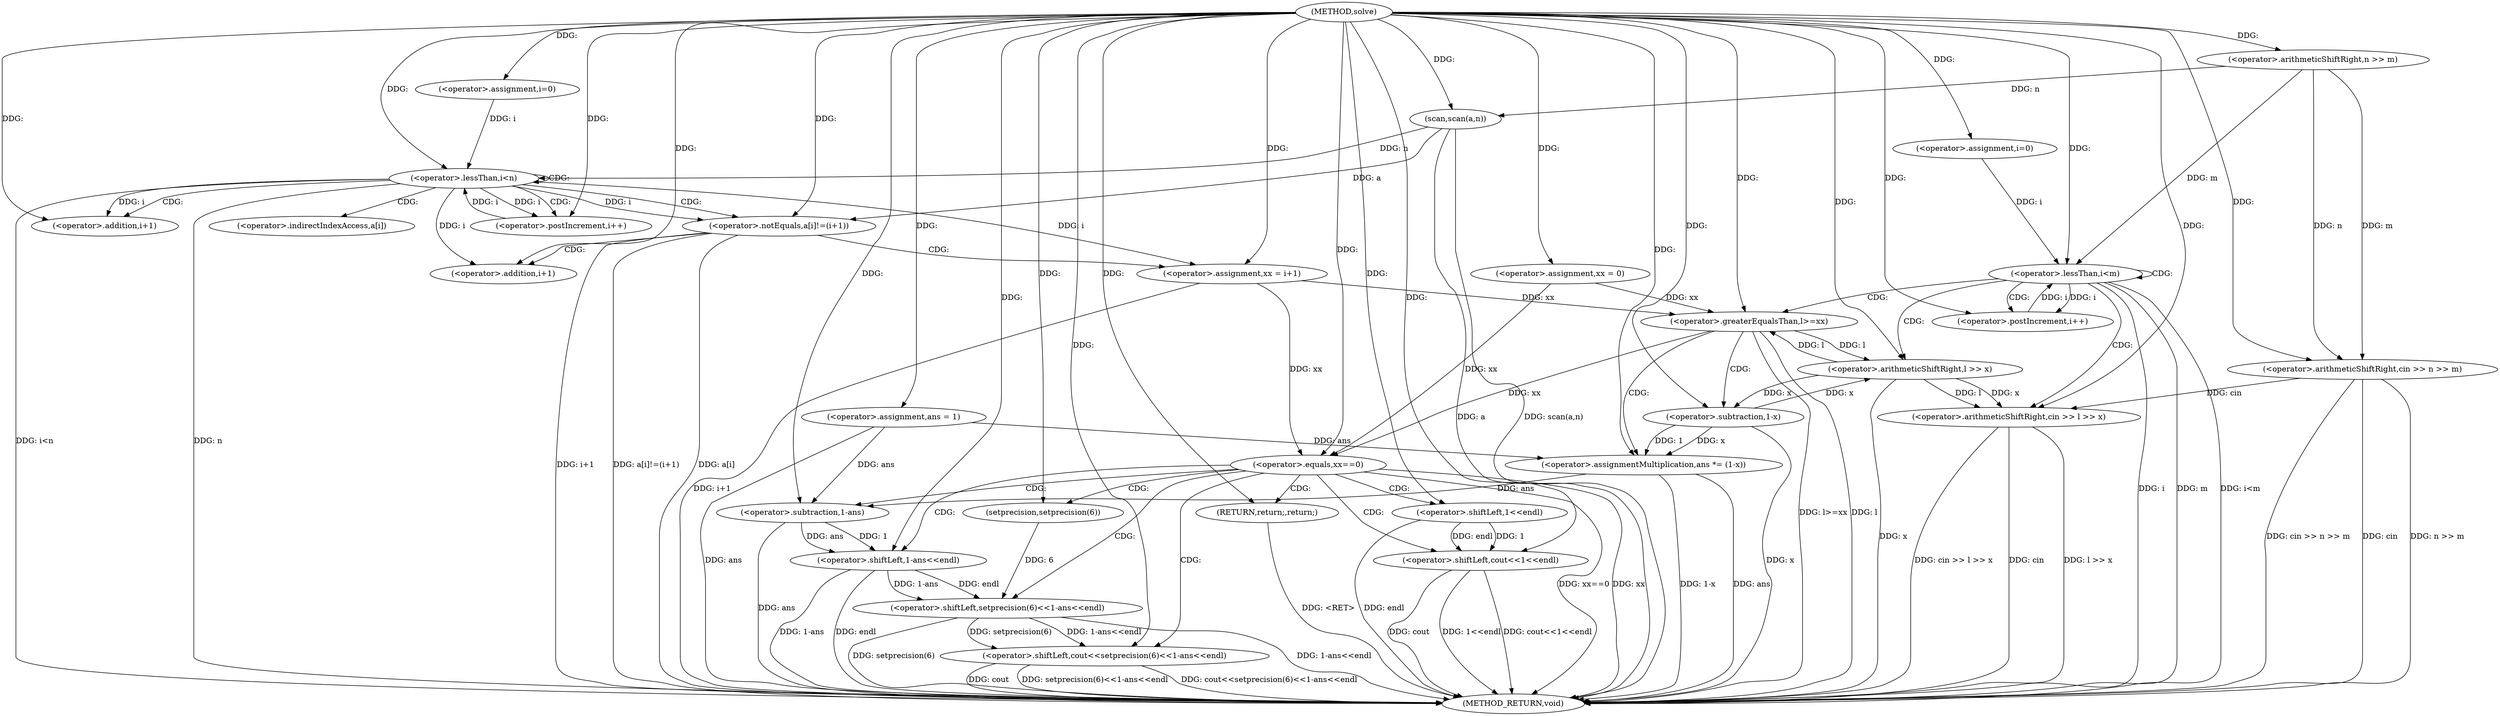 digraph "solve" {  
"1000101" [label = "(METHOD,solve)" ]
"1000196" [label = "(METHOD_RETURN,void)" ]
"1000105" [label = "(<operator>.arithmeticShiftRight,cin >> n >> m)" ]
"1000111" [label = "(scan,scan(a,n))" ]
"1000115" [label = "(<operator>.assignment,xx = 0)" ]
"1000144" [label = "(<operator>.assignment,ans = 1)" ]
"1000186" [label = "(<operator>.shiftLeft,cout<<setprecision(6)<<1-ans<<endl)" ]
"1000120" [label = "(<operator>.assignment,i=0)" ]
"1000123" [label = "(<operator>.lessThan,i<n)" ]
"1000126" [label = "(<operator>.postIncrement,i++)" ]
"1000149" [label = "(<operator>.assignment,i=0)" ]
"1000152" [label = "(<operator>.lessThan,i<m)" ]
"1000155" [label = "(<operator>.postIncrement,i++)" ]
"1000176" [label = "(<operator>.equals,xx==0)" ]
"1000107" [label = "(<operator>.arithmeticShiftRight,n >> m)" ]
"1000160" [label = "(<operator>.arithmeticShiftRight,cin >> l >> x)" ]
"1000180" [label = "(<operator>.shiftLeft,cout<<1<<endl)" ]
"1000185" [label = "(RETURN,return;,return;)" ]
"1000188" [label = "(<operator>.shiftLeft,setprecision(6)<<1-ans<<endl)" ]
"1000130" [label = "(<operator>.notEquals,a[i]!=(i+1))" ]
"1000166" [label = "(<operator>.greaterEqualsThan,l>=xx)" ]
"1000189" [label = "(setprecision,setprecision(6))" ]
"1000191" [label = "(<operator>.shiftLeft,1-ans<<endl)" ]
"1000138" [label = "(<operator>.assignment,xx = i+1)" ]
"1000162" [label = "(<operator>.arithmeticShiftRight,l >> x)" ]
"1000170" [label = "(<operator>.assignmentMultiplication,ans *= (1-x))" ]
"1000182" [label = "(<operator>.shiftLeft,1<<endl)" ]
"1000192" [label = "(<operator>.subtraction,1-ans)" ]
"1000134" [label = "(<operator>.addition,i+1)" ]
"1000140" [label = "(<operator>.addition,i+1)" ]
"1000172" [label = "(<operator>.subtraction,1-x)" ]
"1000131" [label = "(<operator>.indirectIndexAccess,a[i])" ]
  "1000105" -> "1000196"  [ label = "DDG: cin"] 
  "1000105" -> "1000196"  [ label = "DDG: n >> m"] 
  "1000105" -> "1000196"  [ label = "DDG: cin >> n >> m"] 
  "1000111" -> "1000196"  [ label = "DDG: a"] 
  "1000111" -> "1000196"  [ label = "DDG: scan(a,n)"] 
  "1000123" -> "1000196"  [ label = "DDG: n"] 
  "1000123" -> "1000196"  [ label = "DDG: i<n"] 
  "1000144" -> "1000196"  [ label = "DDG: ans"] 
  "1000152" -> "1000196"  [ label = "DDG: i"] 
  "1000152" -> "1000196"  [ label = "DDG: m"] 
  "1000152" -> "1000196"  [ label = "DDG: i<m"] 
  "1000176" -> "1000196"  [ label = "DDG: xx"] 
  "1000176" -> "1000196"  [ label = "DDG: xx==0"] 
  "1000186" -> "1000196"  [ label = "DDG: cout"] 
  "1000188" -> "1000196"  [ label = "DDG: setprecision(6)"] 
  "1000192" -> "1000196"  [ label = "DDG: ans"] 
  "1000191" -> "1000196"  [ label = "DDG: 1-ans"] 
  "1000191" -> "1000196"  [ label = "DDG: endl"] 
  "1000188" -> "1000196"  [ label = "DDG: 1-ans<<endl"] 
  "1000186" -> "1000196"  [ label = "DDG: setprecision(6)<<1-ans<<endl"] 
  "1000186" -> "1000196"  [ label = "DDG: cout<<setprecision(6)<<1-ans<<endl"] 
  "1000180" -> "1000196"  [ label = "DDG: cout"] 
  "1000182" -> "1000196"  [ label = "DDG: endl"] 
  "1000180" -> "1000196"  [ label = "DDG: 1<<endl"] 
  "1000180" -> "1000196"  [ label = "DDG: cout<<1<<endl"] 
  "1000160" -> "1000196"  [ label = "DDG: cin"] 
  "1000162" -> "1000196"  [ label = "DDG: x"] 
  "1000160" -> "1000196"  [ label = "DDG: l >> x"] 
  "1000160" -> "1000196"  [ label = "DDG: cin >> l >> x"] 
  "1000166" -> "1000196"  [ label = "DDG: l"] 
  "1000166" -> "1000196"  [ label = "DDG: l>=xx"] 
  "1000170" -> "1000196"  [ label = "DDG: ans"] 
  "1000172" -> "1000196"  [ label = "DDG: x"] 
  "1000170" -> "1000196"  [ label = "DDG: 1-x"] 
  "1000130" -> "1000196"  [ label = "DDG: a[i]"] 
  "1000130" -> "1000196"  [ label = "DDG: i+1"] 
  "1000130" -> "1000196"  [ label = "DDG: a[i]!=(i+1)"] 
  "1000138" -> "1000196"  [ label = "DDG: i+1"] 
  "1000185" -> "1000196"  [ label = "DDG: <RET>"] 
  "1000101" -> "1000115"  [ label = "DDG: "] 
  "1000101" -> "1000144"  [ label = "DDG: "] 
  "1000101" -> "1000105"  [ label = "DDG: "] 
  "1000107" -> "1000105"  [ label = "DDG: m"] 
  "1000107" -> "1000105"  [ label = "DDG: n"] 
  "1000101" -> "1000111"  [ label = "DDG: "] 
  "1000107" -> "1000111"  [ label = "DDG: n"] 
  "1000101" -> "1000120"  [ label = "DDG: "] 
  "1000101" -> "1000149"  [ label = "DDG: "] 
  "1000101" -> "1000186"  [ label = "DDG: "] 
  "1000188" -> "1000186"  [ label = "DDG: 1-ans<<endl"] 
  "1000188" -> "1000186"  [ label = "DDG: setprecision(6)"] 
  "1000101" -> "1000107"  [ label = "DDG: "] 
  "1000120" -> "1000123"  [ label = "DDG: i"] 
  "1000126" -> "1000123"  [ label = "DDG: i"] 
  "1000101" -> "1000123"  [ label = "DDG: "] 
  "1000111" -> "1000123"  [ label = "DDG: n"] 
  "1000101" -> "1000126"  [ label = "DDG: "] 
  "1000123" -> "1000126"  [ label = "DDG: i"] 
  "1000149" -> "1000152"  [ label = "DDG: i"] 
  "1000155" -> "1000152"  [ label = "DDG: i"] 
  "1000101" -> "1000152"  [ label = "DDG: "] 
  "1000107" -> "1000152"  [ label = "DDG: m"] 
  "1000152" -> "1000155"  [ label = "DDG: i"] 
  "1000101" -> "1000155"  [ label = "DDG: "] 
  "1000115" -> "1000176"  [ label = "DDG: xx"] 
  "1000166" -> "1000176"  [ label = "DDG: xx"] 
  "1000138" -> "1000176"  [ label = "DDG: xx"] 
  "1000101" -> "1000176"  [ label = "DDG: "] 
  "1000101" -> "1000185"  [ label = "DDG: "] 
  "1000189" -> "1000188"  [ label = "DDG: 6"] 
  "1000191" -> "1000188"  [ label = "DDG: endl"] 
  "1000191" -> "1000188"  [ label = "DDG: 1-ans"] 
  "1000105" -> "1000160"  [ label = "DDG: cin"] 
  "1000101" -> "1000160"  [ label = "DDG: "] 
  "1000162" -> "1000160"  [ label = "DDG: l"] 
  "1000162" -> "1000160"  [ label = "DDG: x"] 
  "1000101" -> "1000180"  [ label = "DDG: "] 
  "1000182" -> "1000180"  [ label = "DDG: 1"] 
  "1000182" -> "1000180"  [ label = "DDG: endl"] 
  "1000101" -> "1000189"  [ label = "DDG: "] 
  "1000192" -> "1000191"  [ label = "DDG: 1"] 
  "1000192" -> "1000191"  [ label = "DDG: ans"] 
  "1000101" -> "1000191"  [ label = "DDG: "] 
  "1000111" -> "1000130"  [ label = "DDG: a"] 
  "1000101" -> "1000130"  [ label = "DDG: "] 
  "1000123" -> "1000130"  [ label = "DDG: i"] 
  "1000101" -> "1000138"  [ label = "DDG: "] 
  "1000123" -> "1000138"  [ label = "DDG: i"] 
  "1000166" -> "1000162"  [ label = "DDG: l"] 
  "1000101" -> "1000162"  [ label = "DDG: "] 
  "1000172" -> "1000162"  [ label = "DDG: x"] 
  "1000162" -> "1000166"  [ label = "DDG: l"] 
  "1000101" -> "1000166"  [ label = "DDG: "] 
  "1000115" -> "1000166"  [ label = "DDG: xx"] 
  "1000138" -> "1000166"  [ label = "DDG: xx"] 
  "1000172" -> "1000170"  [ label = "DDG: x"] 
  "1000172" -> "1000170"  [ label = "DDG: 1"] 
  "1000101" -> "1000182"  [ label = "DDG: "] 
  "1000101" -> "1000192"  [ label = "DDG: "] 
  "1000144" -> "1000192"  [ label = "DDG: ans"] 
  "1000170" -> "1000192"  [ label = "DDG: ans"] 
  "1000123" -> "1000134"  [ label = "DDG: i"] 
  "1000101" -> "1000134"  [ label = "DDG: "] 
  "1000144" -> "1000170"  [ label = "DDG: ans"] 
  "1000101" -> "1000170"  [ label = "DDG: "] 
  "1000101" -> "1000140"  [ label = "DDG: "] 
  "1000123" -> "1000140"  [ label = "DDG: i"] 
  "1000101" -> "1000172"  [ label = "DDG: "] 
  "1000162" -> "1000172"  [ label = "DDG: x"] 
  "1000123" -> "1000131"  [ label = "CDG: "] 
  "1000123" -> "1000126"  [ label = "CDG: "] 
  "1000123" -> "1000123"  [ label = "CDG: "] 
  "1000123" -> "1000130"  [ label = "CDG: "] 
  "1000123" -> "1000134"  [ label = "CDG: "] 
  "1000152" -> "1000152"  [ label = "CDG: "] 
  "1000152" -> "1000166"  [ label = "CDG: "] 
  "1000152" -> "1000155"  [ label = "CDG: "] 
  "1000152" -> "1000160"  [ label = "CDG: "] 
  "1000152" -> "1000162"  [ label = "CDG: "] 
  "1000176" -> "1000191"  [ label = "CDG: "] 
  "1000176" -> "1000182"  [ label = "CDG: "] 
  "1000176" -> "1000186"  [ label = "CDG: "] 
  "1000176" -> "1000180"  [ label = "CDG: "] 
  "1000176" -> "1000189"  [ label = "CDG: "] 
  "1000176" -> "1000188"  [ label = "CDG: "] 
  "1000176" -> "1000192"  [ label = "CDG: "] 
  "1000176" -> "1000185"  [ label = "CDG: "] 
  "1000130" -> "1000140"  [ label = "CDG: "] 
  "1000130" -> "1000138"  [ label = "CDG: "] 
  "1000166" -> "1000172"  [ label = "CDG: "] 
  "1000166" -> "1000170"  [ label = "CDG: "] 
}

